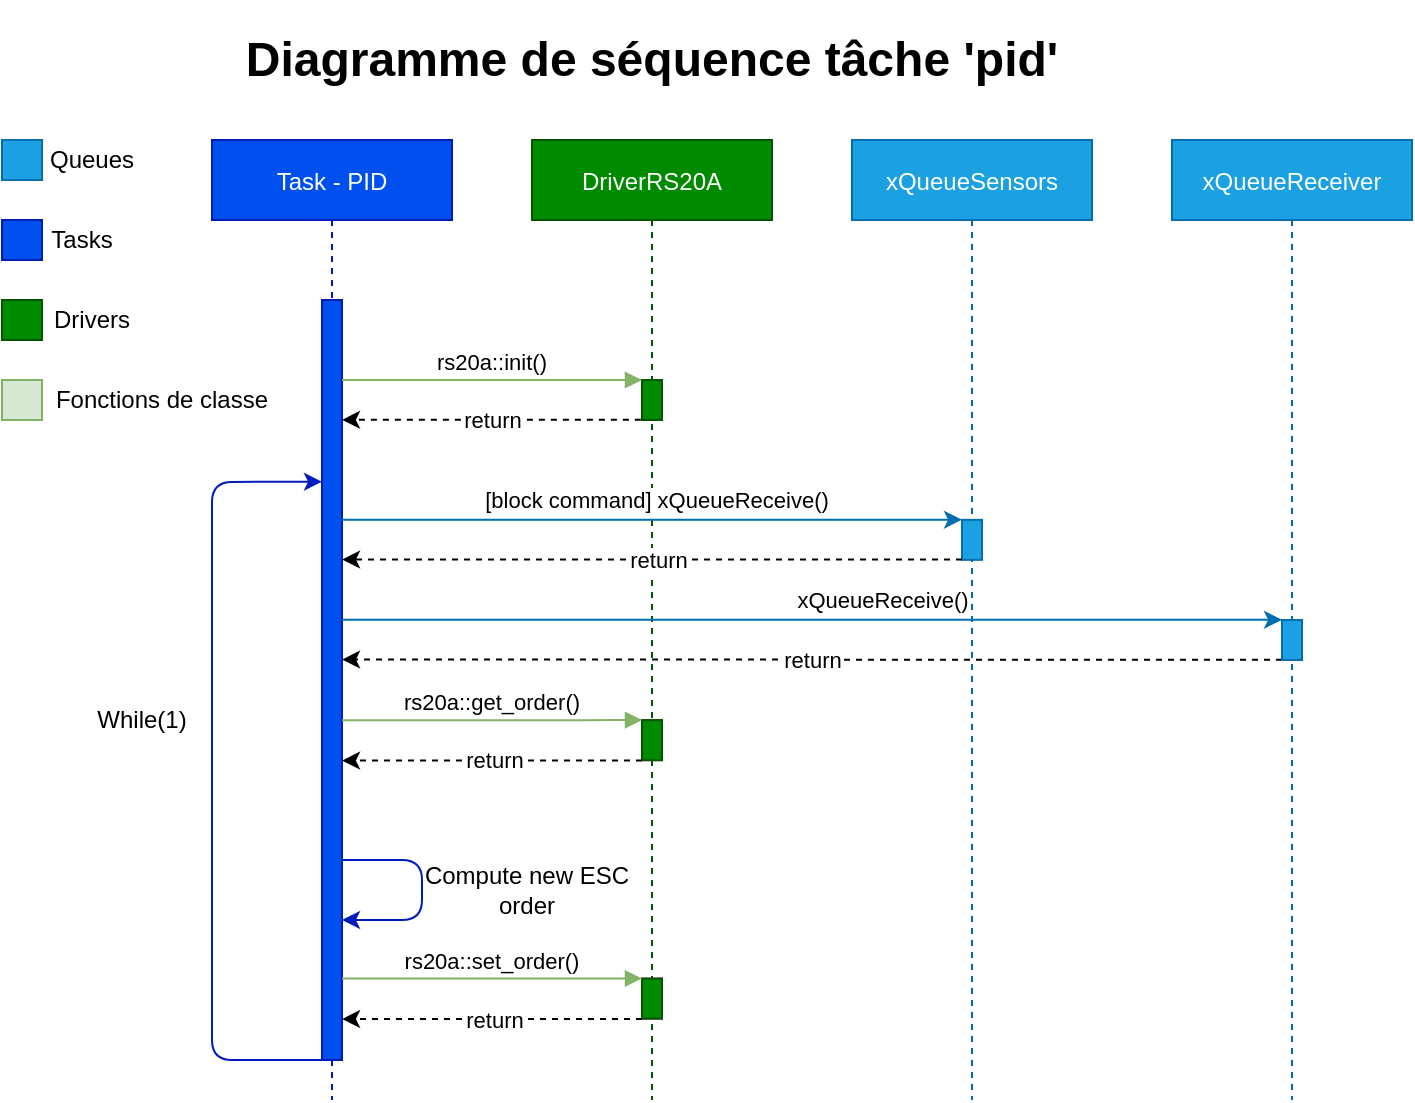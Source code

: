 <mxfile version="14.1.8" type="device"><diagram id="kgpKYQtTHZ0yAKxKKP6v" name="Page-1"><mxGraphModel dx="841" dy="816" grid="1" gridSize="10" guides="1" tooltips="1" connect="1" arrows="1" fold="1" page="1" pageScale="1" pageWidth="850" pageHeight="1100" math="0" shadow="0"><root><mxCell id="0"/><mxCell id="1" parent="0"/><mxCell id="3nuBFxr9cyL0pnOWT2aG-1" value="Task - PID" style="shape=umlLifeline;perimeter=lifelinePerimeter;container=1;collapsible=0;recursiveResize=0;rounded=0;shadow=0;strokeWidth=1;fillColor=#0050ef;strokeColor=#001DBC;fontColor=#ffffff;" parent="1" vertex="1"><mxGeometry x="240" y="80" width="120" height="480" as="geometry"/></mxCell><mxCell id="3nuBFxr9cyL0pnOWT2aG-2" value="" style="points=[];perimeter=orthogonalPerimeter;rounded=0;shadow=0;strokeWidth=1;fillColor=#0050ef;strokeColor=#001DBC;fontColor=#ffffff;" parent="3nuBFxr9cyL0pnOWT2aG-1" vertex="1"><mxGeometry x="55" y="80" width="10" height="380" as="geometry"/></mxCell><mxCell id="-1t5yztADSvLfuos2eEr-35" value="" style="endArrow=classic;html=1;exitX=-0.003;exitY=1;exitDx=0;exitDy=0;exitPerimeter=0;entryX=0;entryY=0.239;entryDx=0;entryDy=0;entryPerimeter=0;fillColor=#0050ef;strokeColor=#001DBC;" parent="3nuBFxr9cyL0pnOWT2aG-1" source="3nuBFxr9cyL0pnOWT2aG-2" target="3nuBFxr9cyL0pnOWT2aG-2" edge="1"><mxGeometry width="50" height="50" relative="1" as="geometry"><mxPoint x="-70" y="400" as="sourcePoint"/><mxPoint x="-10" y="200" as="targetPoint"/><Array as="points"><mxPoint y="460"/><mxPoint y="340"/><mxPoint y="280"/><mxPoint y="171"/></Array></mxGeometry></mxCell><mxCell id="XJoyNYjHhhs-pOxd8UTO-10" value="" style="endArrow=classic;html=1;fillColor=#0050ef;strokeColor=#001DBC;" edge="1" parent="3nuBFxr9cyL0pnOWT2aG-1" source="3nuBFxr9cyL0pnOWT2aG-2" target="3nuBFxr9cyL0pnOWT2aG-2"><mxGeometry width="50" height="50" relative="1" as="geometry"><mxPoint x="60" y="360" as="sourcePoint"/><mxPoint x="61.14" y="389.6" as="targetPoint"/><Array as="points"><mxPoint x="105" y="360"/><mxPoint x="105" y="390"/></Array></mxGeometry></mxCell><mxCell id="3nuBFxr9cyL0pnOWT2aG-5" value="DriverRS20A" style="shape=umlLifeline;perimeter=lifelinePerimeter;container=1;collapsible=0;recursiveResize=0;rounded=0;shadow=0;strokeWidth=1;fillColor=#008a00;strokeColor=#005700;fontColor=#ffffff;" parent="1" vertex="1"><mxGeometry x="400" y="80" width="120" height="480" as="geometry"/></mxCell><mxCell id="3nuBFxr9cyL0pnOWT2aG-6" value="" style="points=[];perimeter=orthogonalPerimeter;rounded=0;shadow=0;strokeWidth=1;fillColor=#d80073;strokeColor=#A50040;fontColor=#ffffff;" parent="3nuBFxr9cyL0pnOWT2aG-5" vertex="1"><mxGeometry x="55" y="120" width="10" height="20" as="geometry"/></mxCell><mxCell id="-1t5yztADSvLfuos2eEr-11" value="" style="points=[];perimeter=orthogonalPerimeter;rounded=0;shadow=0;strokeWidth=1;fillColor=#d80073;strokeColor=#A50040;fontColor=#ffffff;" parent="3nuBFxr9cyL0pnOWT2aG-5" vertex="1"><mxGeometry x="55" y="290.08" width="10" height="20" as="geometry"/></mxCell><mxCell id="-1t5yztADSvLfuos2eEr-50" value="" style="points=[];perimeter=orthogonalPerimeter;rounded=0;shadow=0;strokeWidth=1;fillColor=#008a00;strokeColor=#005700;fontColor=#ffffff;" parent="3nuBFxr9cyL0pnOWT2aG-5" vertex="1"><mxGeometry x="55" y="120" width="10" height="20" as="geometry"/></mxCell><mxCell id="-1t5yztADSvLfuos2eEr-51" value="" style="points=[];perimeter=orthogonalPerimeter;rounded=0;shadow=0;strokeWidth=1;fillColor=#008a00;strokeColor=#005700;fontColor=#ffffff;" parent="3nuBFxr9cyL0pnOWT2aG-5" vertex="1"><mxGeometry x="55" y="290.08" width="10" height="20" as="geometry"/></mxCell><mxCell id="XJoyNYjHhhs-pOxd8UTO-12" value="" style="points=[];perimeter=orthogonalPerimeter;rounded=0;shadow=0;strokeWidth=1;fillColor=#d80073;strokeColor=#A50040;fontColor=#ffffff;" vertex="1" parent="3nuBFxr9cyL0pnOWT2aG-5"><mxGeometry x="55" y="419.3" width="10" height="20" as="geometry"/></mxCell><mxCell id="XJoyNYjHhhs-pOxd8UTO-13" value="" style="points=[];perimeter=orthogonalPerimeter;rounded=0;shadow=0;strokeWidth=1;fillColor=#008a00;strokeColor=#005700;fontColor=#ffffff;" vertex="1" parent="3nuBFxr9cyL0pnOWT2aG-5"><mxGeometry x="55" y="419.3" width="10" height="20" as="geometry"/></mxCell><mxCell id="XJoyNYjHhhs-pOxd8UTO-14" value="rs20a::set_order()" style="verticalAlign=bottom;endArrow=block;shadow=0;strokeWidth=1;entryX=0;entryY=-0.004;entryDx=0;entryDy=0;entryPerimeter=0;fillColor=#d5e8d4;strokeColor=#82b366;" edge="1" parent="3nuBFxr9cyL0pnOWT2aG-5" target="XJoyNYjHhhs-pOxd8UTO-12"><mxGeometry relative="1" as="geometry"><mxPoint x="-95" y="419.3" as="sourcePoint"/><mxPoint x="45" y="419.3" as="targetPoint"/><mxPoint as="offset"/><Array as="points"><mxPoint x="-85" y="419.3"/><mxPoint x="35" y="419.3"/></Array></mxGeometry></mxCell><mxCell id="XJoyNYjHhhs-pOxd8UTO-15" value="" style="endArrow=classic;html=1;exitX=0;exitY=1.011;exitDx=0;exitDy=0;exitPerimeter=0;dashed=1;" edge="1" parent="3nuBFxr9cyL0pnOWT2aG-5" source="XJoyNYjHhhs-pOxd8UTO-12"><mxGeometry width="50" height="50" relative="1" as="geometry"><mxPoint x="54.43" y="459.3" as="sourcePoint"/><mxPoint x="-95" y="439.52" as="targetPoint"/></mxGeometry></mxCell><mxCell id="XJoyNYjHhhs-pOxd8UTO-16" value="return" style="edgeLabel;html=1;align=center;verticalAlign=middle;resizable=0;points=[];" vertex="1" connectable="0" parent="XJoyNYjHhhs-pOxd8UTO-15"><mxGeometry x="-0.174" y="-1" relative="1" as="geometry"><mxPoint x="-12.72" y="0.78" as="offset"/></mxGeometry></mxCell><mxCell id="3nuBFxr9cyL0pnOWT2aG-8" value="rs20a::init()" style="verticalAlign=bottom;endArrow=block;entryX=0;entryY=0;shadow=0;strokeWidth=1;fillColor=#d5e8d4;strokeColor=#82b366;" parent="1" source="3nuBFxr9cyL0pnOWT2aG-2" target="3nuBFxr9cyL0pnOWT2aG-6" edge="1"><mxGeometry relative="1" as="geometry"><mxPoint x="400" y="160" as="sourcePoint"/><mxPoint as="offset"/></mxGeometry></mxCell><mxCell id="-1t5yztADSvLfuos2eEr-1" value="xQueueSensors" style="shape=umlLifeline;perimeter=lifelinePerimeter;container=1;collapsible=0;recursiveResize=0;rounded=0;shadow=0;strokeWidth=1;fillColor=#1ba1e2;strokeColor=#006EAF;fontColor=#ffffff;" parent="1" vertex="1"><mxGeometry x="560" y="80" width="120" height="480" as="geometry"/></mxCell><mxCell id="-1t5yztADSvLfuos2eEr-2" value="" style="points=[];perimeter=orthogonalPerimeter;rounded=0;shadow=0;strokeWidth=1;fillColor=#1ba1e2;strokeColor=#006EAF;fontColor=#ffffff;" parent="-1t5yztADSvLfuos2eEr-1" vertex="1"><mxGeometry x="55" y="189.92" width="10" height="20" as="geometry"/></mxCell><mxCell id="XJoyNYjHhhs-pOxd8UTO-6" value="" style="endArrow=classic;html=1;entryX=0;entryY=-0.004;entryDx=0;entryDy=0;entryPerimeter=0;fillColor=#1ba1e2;strokeColor=#006EAF;" edge="1" parent="-1t5yztADSvLfuos2eEr-1" target="XJoyNYjHhhs-pOxd8UTO-5"><mxGeometry width="50" height="50" relative="1" as="geometry"><mxPoint x="-255" y="239.83" as="sourcePoint"/><mxPoint x="-75" y="249.91" as="targetPoint"/></mxGeometry></mxCell><mxCell id="XJoyNYjHhhs-pOxd8UTO-7" value="xQueueReceive()" style="edgeLabel;html=1;align=center;verticalAlign=middle;resizable=0;points=[];" vertex="1" connectable="0" parent="XJoyNYjHhhs-pOxd8UTO-6"><mxGeometry x="0.416" y="1" relative="1" as="geometry"><mxPoint x="-62.79" y="-8.84" as="offset"/></mxGeometry></mxCell><mxCell id="XJoyNYjHhhs-pOxd8UTO-8" value="" style="endArrow=classic;html=1;exitX=0;exitY=0.993;exitDx=0;exitDy=0;exitPerimeter=0;dashed=1;" edge="1" parent="-1t5yztADSvLfuos2eEr-1" source="XJoyNYjHhhs-pOxd8UTO-5"><mxGeometry width="50" height="50" relative="1" as="geometry"><mxPoint x="-85" y="299.91" as="sourcePoint"/><mxPoint x="-255" y="259.77" as="targetPoint"/></mxGeometry></mxCell><mxCell id="XJoyNYjHhhs-pOxd8UTO-9" value="return" style="edgeLabel;html=1;align=center;verticalAlign=middle;resizable=0;points=[];" vertex="1" connectable="0" parent="XJoyNYjHhhs-pOxd8UTO-8"><mxGeometry x="0.041" y="-1" relative="1" as="geometry"><mxPoint x="9" y="1.14" as="offset"/></mxGeometry></mxCell><mxCell id="-1t5yztADSvLfuos2eEr-7" value="" style="endArrow=classic;html=1;exitX=-0.057;exitY=0.996;exitDx=0;exitDy=0;exitPerimeter=0;dashed=1;" parent="1" source="3nuBFxr9cyL0pnOWT2aG-6" target="3nuBFxr9cyL0pnOWT2aG-2" edge="1"><mxGeometry width="50" height="50" relative="1" as="geometry"><mxPoint x="385" y="290" as="sourcePoint"/><mxPoint x="315" y="240" as="targetPoint"/></mxGeometry></mxCell><mxCell id="-1t5yztADSvLfuos2eEr-9" value="return" style="edgeLabel;html=1;align=center;verticalAlign=middle;resizable=0;points=[];" parent="-1t5yztADSvLfuos2eEr-7" vertex="1" connectable="0"><mxGeometry x="-0.174" y="-1" relative="1" as="geometry"><mxPoint x="-12.72" y="1.08" as="offset"/></mxGeometry></mxCell><mxCell id="-1t5yztADSvLfuos2eEr-10" value="rs20a::get_order()" style="verticalAlign=bottom;endArrow=block;shadow=0;strokeWidth=1;entryX=0;entryY=-0.004;entryDx=0;entryDy=0;entryPerimeter=0;fillColor=#d5e8d4;strokeColor=#82b366;" parent="1" target="-1t5yztADSvLfuos2eEr-11" edge="1"><mxGeometry relative="1" as="geometry"><mxPoint x="305" y="370.08" as="sourcePoint"/><mxPoint x="445" y="370.08" as="targetPoint"/><mxPoint as="offset"/><Array as="points"><mxPoint x="315" y="370.08"/><mxPoint x="435" y="370.08"/></Array></mxGeometry></mxCell><mxCell id="-1t5yztADSvLfuos2eEr-12" value="" style="endArrow=classic;html=1;exitX=0;exitY=1.011;exitDx=0;exitDy=0;exitPerimeter=0;dashed=1;" parent="1" source="-1t5yztADSvLfuos2eEr-11" edge="1"><mxGeometry width="50" height="50" relative="1" as="geometry"><mxPoint x="454.43" y="410.08" as="sourcePoint"/><mxPoint x="305" y="390.3" as="targetPoint"/></mxGeometry></mxCell><mxCell id="-1t5yztADSvLfuos2eEr-13" value="return" style="edgeLabel;html=1;align=center;verticalAlign=middle;resizable=0;points=[];" parent="-1t5yztADSvLfuos2eEr-12" vertex="1" connectable="0"><mxGeometry x="-0.174" y="-1" relative="1" as="geometry"><mxPoint x="-12.72" y="0.78" as="offset"/></mxGeometry></mxCell><mxCell id="-1t5yztADSvLfuos2eEr-23" value="" style="endArrow=classic;html=1;entryX=0;entryY=-0.004;entryDx=0;entryDy=0;entryPerimeter=0;fillColor=#1ba1e2;strokeColor=#006EAF;" parent="1" source="3nuBFxr9cyL0pnOWT2aG-2" target="-1t5yztADSvLfuos2eEr-2" edge="1"><mxGeometry width="50" height="50" relative="1" as="geometry"><mxPoint x="300" y="270" as="sourcePoint"/><mxPoint x="485" y="279.92" as="targetPoint"/></mxGeometry></mxCell><mxCell id="-1t5yztADSvLfuos2eEr-25" value="[block command] xQueueReceive()" style="edgeLabel;html=1;align=center;verticalAlign=middle;resizable=0;points=[];" parent="-1t5yztADSvLfuos2eEr-23" vertex="1" connectable="0"><mxGeometry x="0.416" y="1" relative="1" as="geometry"><mxPoint x="-62.79" y="-8.84" as="offset"/></mxGeometry></mxCell><mxCell id="-1t5yztADSvLfuos2eEr-26" value="" style="endArrow=classic;html=1;exitX=0;exitY=0.993;exitDx=0;exitDy=0;exitPerimeter=0;dashed=1;" parent="1" source="-1t5yztADSvLfuos2eEr-2" target="3nuBFxr9cyL0pnOWT2aG-2" edge="1"><mxGeometry width="50" height="50" relative="1" as="geometry"><mxPoint x="475" y="329.92" as="sourcePoint"/><mxPoint x="310" y="289.78" as="targetPoint"/></mxGeometry></mxCell><mxCell id="-1t5yztADSvLfuos2eEr-27" value="return" style="edgeLabel;html=1;align=center;verticalAlign=middle;resizable=0;points=[];" parent="-1t5yztADSvLfuos2eEr-26" vertex="1" connectable="0"><mxGeometry x="0.041" y="-1" relative="1" as="geometry"><mxPoint x="9" y="1.14" as="offset"/></mxGeometry></mxCell><mxCell id="-1t5yztADSvLfuos2eEr-36" value="While(1)" style="text;html=1;strokeColor=none;fillColor=none;align=center;verticalAlign=middle;whiteSpace=wrap;rounded=0;dashed=1;" parent="1" vertex="1"><mxGeometry x="175" y="360" width="60" height="20" as="geometry"/></mxCell><mxCell id="-1t5yztADSvLfuos2eEr-37" value="&lt;span style=&quot;font-size: 24px&quot;&gt;&lt;b&gt;Diagramme de séquence tâche 'pid'&lt;/b&gt;&lt;/span&gt;" style="text;html=1;strokeColor=none;fillColor=none;align=center;verticalAlign=middle;whiteSpace=wrap;rounded=0;" parent="1" vertex="1"><mxGeometry x="205" y="10" width="510" height="60" as="geometry"/></mxCell><mxCell id="-1t5yztADSvLfuos2eEr-38" value="" style="whiteSpace=wrap;html=1;aspect=fixed;strokeWidth=1;fillColor=#1ba1e2;strokeColor=#006EAF;fontColor=#ffffff;" parent="1" vertex="1"><mxGeometry x="135" y="80" width="20" height="20" as="geometry"/></mxCell><mxCell id="-1t5yztADSvLfuos2eEr-39" value="Queues" style="text;html=1;strokeColor=none;fillColor=none;align=center;verticalAlign=middle;whiteSpace=wrap;rounded=0;" parent="1" vertex="1"><mxGeometry x="155" y="80" width="50" height="20" as="geometry"/></mxCell><mxCell id="-1t5yztADSvLfuos2eEr-40" value="" style="whiteSpace=wrap;html=1;aspect=fixed;strokeWidth=1;fillColor=#0050ef;strokeColor=#001DBC;fontColor=#ffffff;" parent="1" vertex="1"><mxGeometry x="135" y="120" width="20" height="20" as="geometry"/></mxCell><mxCell id="-1t5yztADSvLfuos2eEr-41" value="Tasks" style="text;html=1;strokeColor=none;fillColor=none;align=center;verticalAlign=middle;whiteSpace=wrap;rounded=0;" parent="1" vertex="1"><mxGeometry x="155" y="120" width="40" height="20" as="geometry"/></mxCell><mxCell id="-1t5yztADSvLfuos2eEr-42" value="" style="whiteSpace=wrap;html=1;aspect=fixed;strokeWidth=1;fillColor=#008a00;strokeColor=#005700;fontColor=#ffffff;" parent="1" vertex="1"><mxGeometry x="135" y="160" width="20" height="20" as="geometry"/></mxCell><mxCell id="-1t5yztADSvLfuos2eEr-43" value="Drivers" style="text;html=1;strokeColor=none;fillColor=none;align=center;verticalAlign=middle;whiteSpace=wrap;rounded=0;" parent="1" vertex="1"><mxGeometry x="155" y="160" width="50" height="20" as="geometry"/></mxCell><mxCell id="-1t5yztADSvLfuos2eEr-44" value="" style="whiteSpace=wrap;html=1;aspect=fixed;strokeWidth=1;fillColor=#d5e8d4;strokeColor=#82b366;" parent="1" vertex="1"><mxGeometry x="135" y="200" width="20" height="20" as="geometry"/></mxCell><mxCell id="-1t5yztADSvLfuos2eEr-45" value="Fonctions de classe" style="text;html=1;strokeColor=none;fillColor=none;align=center;verticalAlign=middle;whiteSpace=wrap;rounded=0;" parent="1" vertex="1"><mxGeometry x="155" y="200" width="120" height="20" as="geometry"/></mxCell><mxCell id="XJoyNYjHhhs-pOxd8UTO-3" value="xQueueReceiver" style="shape=umlLifeline;perimeter=lifelinePerimeter;container=1;collapsible=0;recursiveResize=0;rounded=0;shadow=0;strokeWidth=1;fillColor=#1ba1e2;strokeColor=#006EAF;fontColor=#ffffff;" vertex="1" parent="1"><mxGeometry x="720" y="80" width="120" height="480" as="geometry"/></mxCell><mxCell id="XJoyNYjHhhs-pOxd8UTO-5" value="" style="points=[];perimeter=orthogonalPerimeter;rounded=0;shadow=0;strokeWidth=1;fillColor=#1ba1e2;strokeColor=#006EAF;fontColor=#ffffff;" vertex="1" parent="XJoyNYjHhhs-pOxd8UTO-3"><mxGeometry x="55" y="240.0" width="10" height="20" as="geometry"/></mxCell><mxCell id="XJoyNYjHhhs-pOxd8UTO-11" value="Compute new ESC order" style="text;html=1;strokeColor=none;fillColor=none;align=center;verticalAlign=middle;whiteSpace=wrap;rounded=0;" vertex="1" parent="1"><mxGeometry x="345" y="450" width="105" height="10" as="geometry"/></mxCell></root></mxGraphModel></diagram></mxfile>